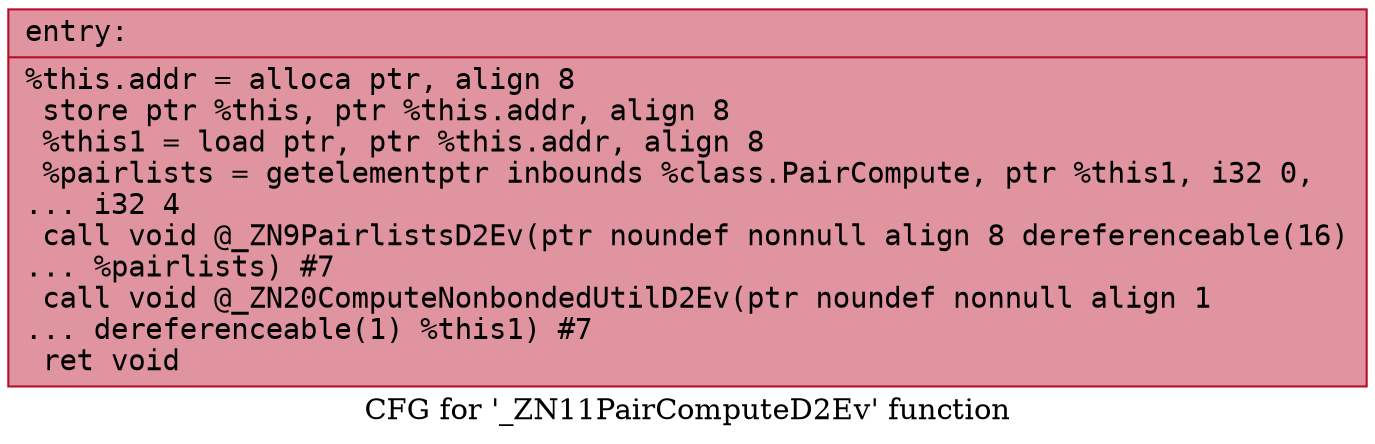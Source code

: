 digraph "CFG for '_ZN11PairComputeD2Ev' function" {
	label="CFG for '_ZN11PairComputeD2Ev' function";

	Node0x55695a57d7f0 [shape=record,color="#b70d28ff", style=filled, fillcolor="#b70d2870" fontname="Courier",label="{entry:\l|  %this.addr = alloca ptr, align 8\l  store ptr %this, ptr %this.addr, align 8\l  %this1 = load ptr, ptr %this.addr, align 8\l  %pairlists = getelementptr inbounds %class.PairCompute, ptr %this1, i32 0,\l... i32 4\l  call void @_ZN9PairlistsD2Ev(ptr noundef nonnull align 8 dereferenceable(16)\l... %pairlists) #7\l  call void @_ZN20ComputeNonbondedUtilD2Ev(ptr noundef nonnull align 1\l... dereferenceable(1) %this1) #7\l  ret void\l}"];
}
